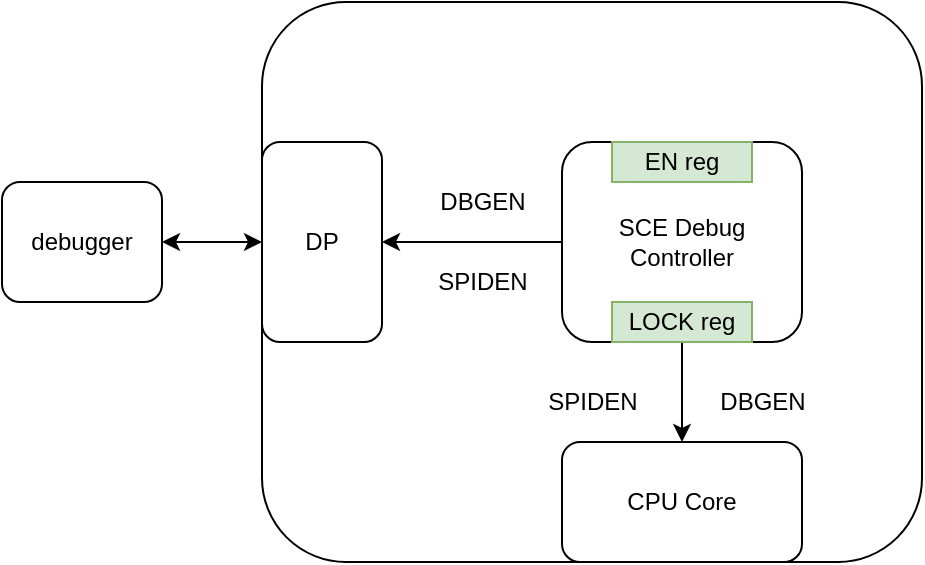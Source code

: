 <mxfile version="15.2.5" type="github">
  <diagram id="VoOtRalG9uHOGFy7urtv" name="Page-1">
    <mxGraphModel dx="1422" dy="705" grid="1" gridSize="10" guides="1" tooltips="1" connect="1" arrows="1" fold="1" page="1" pageScale="1" pageWidth="827" pageHeight="1169" math="0" shadow="0">
      <root>
        <mxCell id="0" />
        <mxCell id="1" parent="0" />
        <mxCell id="ozRxdxlk4npKhttdwKso-1" value="" style="rounded=1;whiteSpace=wrap;html=1;" vertex="1" parent="1">
          <mxGeometry x="140" y="110" width="330" height="280" as="geometry" />
        </mxCell>
        <mxCell id="ozRxdxlk4npKhttdwKso-2" value="CPU Core" style="rounded=1;whiteSpace=wrap;html=1;" vertex="1" parent="1">
          <mxGeometry x="290" y="330" width="120" height="60" as="geometry" />
        </mxCell>
        <mxCell id="ozRxdxlk4npKhttdwKso-3" value="DP" style="rounded=1;whiteSpace=wrap;html=1;" vertex="1" parent="1">
          <mxGeometry x="140" y="180" width="60" height="100" as="geometry" />
        </mxCell>
        <mxCell id="ozRxdxlk4npKhttdwKso-5" style="edgeStyle=orthogonalEdgeStyle;rounded=0;orthogonalLoop=1;jettySize=auto;html=1;exitX=0;exitY=0.5;exitDx=0;exitDy=0;" edge="1" parent="1" source="ozRxdxlk4npKhttdwKso-4" target="ozRxdxlk4npKhttdwKso-3">
          <mxGeometry relative="1" as="geometry" />
        </mxCell>
        <mxCell id="ozRxdxlk4npKhttdwKso-4" value="SCE Debug Controller" style="rounded=1;whiteSpace=wrap;html=1;" vertex="1" parent="1">
          <mxGeometry x="290" y="180" width="120" height="100" as="geometry" />
        </mxCell>
        <mxCell id="ozRxdxlk4npKhttdwKso-6" value="" style="endArrow=classic;html=1;exitX=0.5;exitY=1;exitDx=0;exitDy=0;" edge="1" parent="1" source="ozRxdxlk4npKhttdwKso-4">
          <mxGeometry width="50" height="50" relative="1" as="geometry">
            <mxPoint x="390" y="380" as="sourcePoint" />
            <mxPoint x="350" y="330" as="targetPoint" />
          </mxGeometry>
        </mxCell>
        <mxCell id="ozRxdxlk4npKhttdwKso-7" value="DBGEN" style="text;html=1;align=center;verticalAlign=middle;resizable=0;points=[];autosize=1;strokeColor=none;fillColor=none;" vertex="1" parent="1">
          <mxGeometry x="220" y="200" width="60" height="20" as="geometry" />
        </mxCell>
        <mxCell id="ozRxdxlk4npKhttdwKso-8" value="SPIDEN" style="text;html=1;align=center;verticalAlign=middle;resizable=0;points=[];autosize=1;strokeColor=none;fillColor=none;" vertex="1" parent="1">
          <mxGeometry x="220" y="240" width="60" height="20" as="geometry" />
        </mxCell>
        <mxCell id="ozRxdxlk4npKhttdwKso-9" value="DBGEN" style="text;html=1;align=center;verticalAlign=middle;resizable=0;points=[];autosize=1;strokeColor=none;fillColor=none;" vertex="1" parent="1">
          <mxGeometry x="360" y="300" width="60" height="20" as="geometry" />
        </mxCell>
        <mxCell id="ozRxdxlk4npKhttdwKso-10" value="SPIDEN" style="text;html=1;align=center;verticalAlign=middle;resizable=0;points=[];autosize=1;strokeColor=none;fillColor=none;" vertex="1" parent="1">
          <mxGeometry x="275" y="300" width="60" height="20" as="geometry" />
        </mxCell>
        <mxCell id="ozRxdxlk4npKhttdwKso-11" value="debugger" style="rounded=1;whiteSpace=wrap;html=1;" vertex="1" parent="1">
          <mxGeometry x="10" y="200" width="80" height="60" as="geometry" />
        </mxCell>
        <mxCell id="ozRxdxlk4npKhttdwKso-12" value="EN reg" style="rounded=0;whiteSpace=wrap;html=1;fillColor=#d5e8d4;strokeColor=#82b366;" vertex="1" parent="1">
          <mxGeometry x="315" y="180" width="70" height="20" as="geometry" />
        </mxCell>
        <mxCell id="ozRxdxlk4npKhttdwKso-15" value="" style="endArrow=classic;startArrow=classic;html=1;entryX=1;entryY=0.5;entryDx=0;entryDy=0;" edge="1" parent="1" source="ozRxdxlk4npKhttdwKso-3" target="ozRxdxlk4npKhttdwKso-11">
          <mxGeometry width="50" height="50" relative="1" as="geometry">
            <mxPoint x="390" y="380" as="sourcePoint" />
            <mxPoint x="440" y="330" as="targetPoint" />
          </mxGeometry>
        </mxCell>
        <mxCell id="ozRxdxlk4npKhttdwKso-16" value="LOCK reg" style="rounded=0;whiteSpace=wrap;html=1;fillColor=#d5e8d4;strokeColor=#82b366;" vertex="1" parent="1">
          <mxGeometry x="315" y="260" width="70" height="20" as="geometry" />
        </mxCell>
      </root>
    </mxGraphModel>
  </diagram>
</mxfile>
